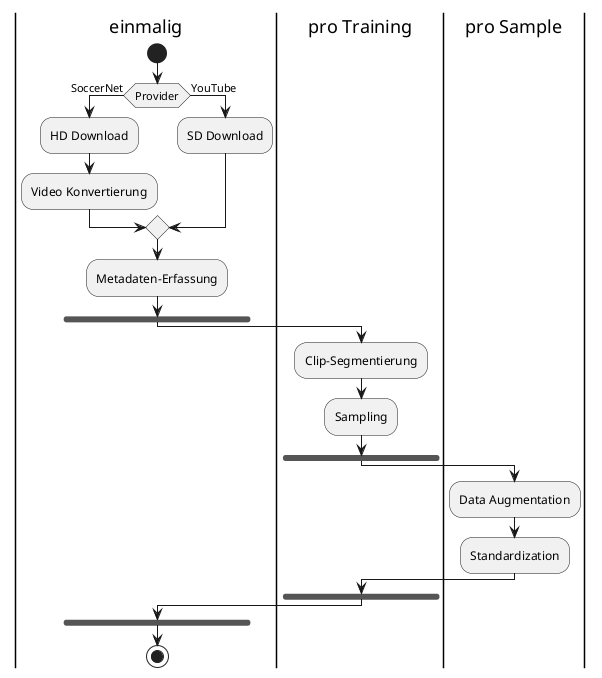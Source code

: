 @startuml
skinparam monochrome true


    |einmalig|
    start
    if (Provider) then (SoccerNet)
        :HD Download;
        :Video Konvertierung;
    else (YouTube)
      :SD Download;
    endif
    :Metadaten-Erfassung;
    fork
    |pro Training|
    :Clip-Segmentierung;
    :Sampling;
    fork
    |pro Sample|
    :Data Augmentation;
    :Standardization;
    |pro Training|
    endfork
    |einmalig|
    endfork
    stop

@enduml